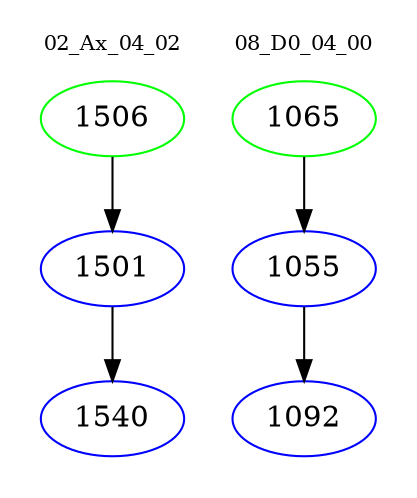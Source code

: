 digraph{
subgraph cluster_0 {
color = white
label = "02_Ax_04_02";
fontsize=10;
T0_1506 [label="1506", color="green"]
T0_1506 -> T0_1501 [color="black"]
T0_1501 [label="1501", color="blue"]
T0_1501 -> T0_1540 [color="black"]
T0_1540 [label="1540", color="blue"]
}
subgraph cluster_1 {
color = white
label = "08_D0_04_00";
fontsize=10;
T1_1065 [label="1065", color="green"]
T1_1065 -> T1_1055 [color="black"]
T1_1055 [label="1055", color="blue"]
T1_1055 -> T1_1092 [color="black"]
T1_1092 [label="1092", color="blue"]
}
}
